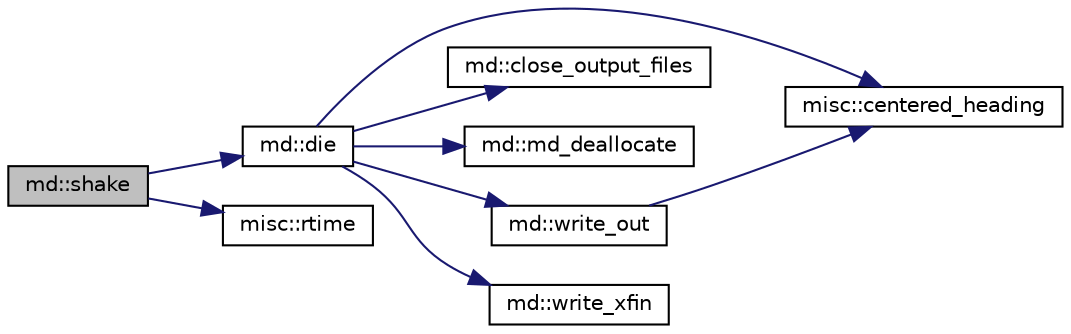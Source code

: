 digraph "md::shake"
{
  edge [fontname="Helvetica",fontsize="10",labelfontname="Helvetica",labelfontsize="10"];
  node [fontname="Helvetica",fontsize="10",shape=record];
  rankdir="LR";
  Node1 [label="md::shake",height=0.2,width=0.4,color="black", fillcolor="grey75", style="filled" fontcolor="black"];
  Node1 -> Node2 [color="midnightblue",fontsize="10",style="solid"];
  Node2 [label="md::die",height=0.2,width=0.4,color="black", fillcolor="white", style="filled",URL="$classmd.html#ac21e43139b5e5cd74ab6649672288d66"];
  Node2 -> Node3 [color="midnightblue",fontsize="10",style="solid"];
  Node3 [label="misc::centered_heading",height=0.2,width=0.4,color="black", fillcolor="white", style="filled",URL="$classmisc.html#ac616bbb70212f3216e099c51f3c217f9"];
  Node2 -> Node4 [color="midnightblue",fontsize="10",style="solid"];
  Node4 [label="md::close_output_files",height=0.2,width=0.4,color="black", fillcolor="white", style="filled",URL="$classmd.html#a5bd74b9ed60f4d0515416e77a9dcb825"];
  Node2 -> Node5 [color="midnightblue",fontsize="10",style="solid"];
  Node5 [label="md::md_deallocate",height=0.2,width=0.4,color="black", fillcolor="white", style="filled",URL="$classmd.html#a8a97b1726d386da7fddf5ea29296b0e9"];
  Node2 -> Node6 [color="midnightblue",fontsize="10",style="solid"];
  Node6 [label="md::write_out",height=0.2,width=0.4,color="black", fillcolor="white", style="filled",URL="$classmd.html#a7ae57adec77c83a4e3684cfbf301d605"];
  Node6 -> Node3 [color="midnightblue",fontsize="10",style="solid"];
  Node2 -> Node7 [color="midnightblue",fontsize="10",style="solid"];
  Node7 [label="md::write_xfin",height=0.2,width=0.4,color="black", fillcolor="white", style="filled",URL="$classmd.html#ad8ada800049df7345cd0a0e596644cc5"];
  Node1 -> Node8 [color="midnightblue",fontsize="10",style="solid"];
  Node8 [label="misc::rtime",height=0.2,width=0.4,color="black", fillcolor="white", style="filled",URL="$classmisc.html#abd36d3dd3b5378bb78142330bd270555"];
}
